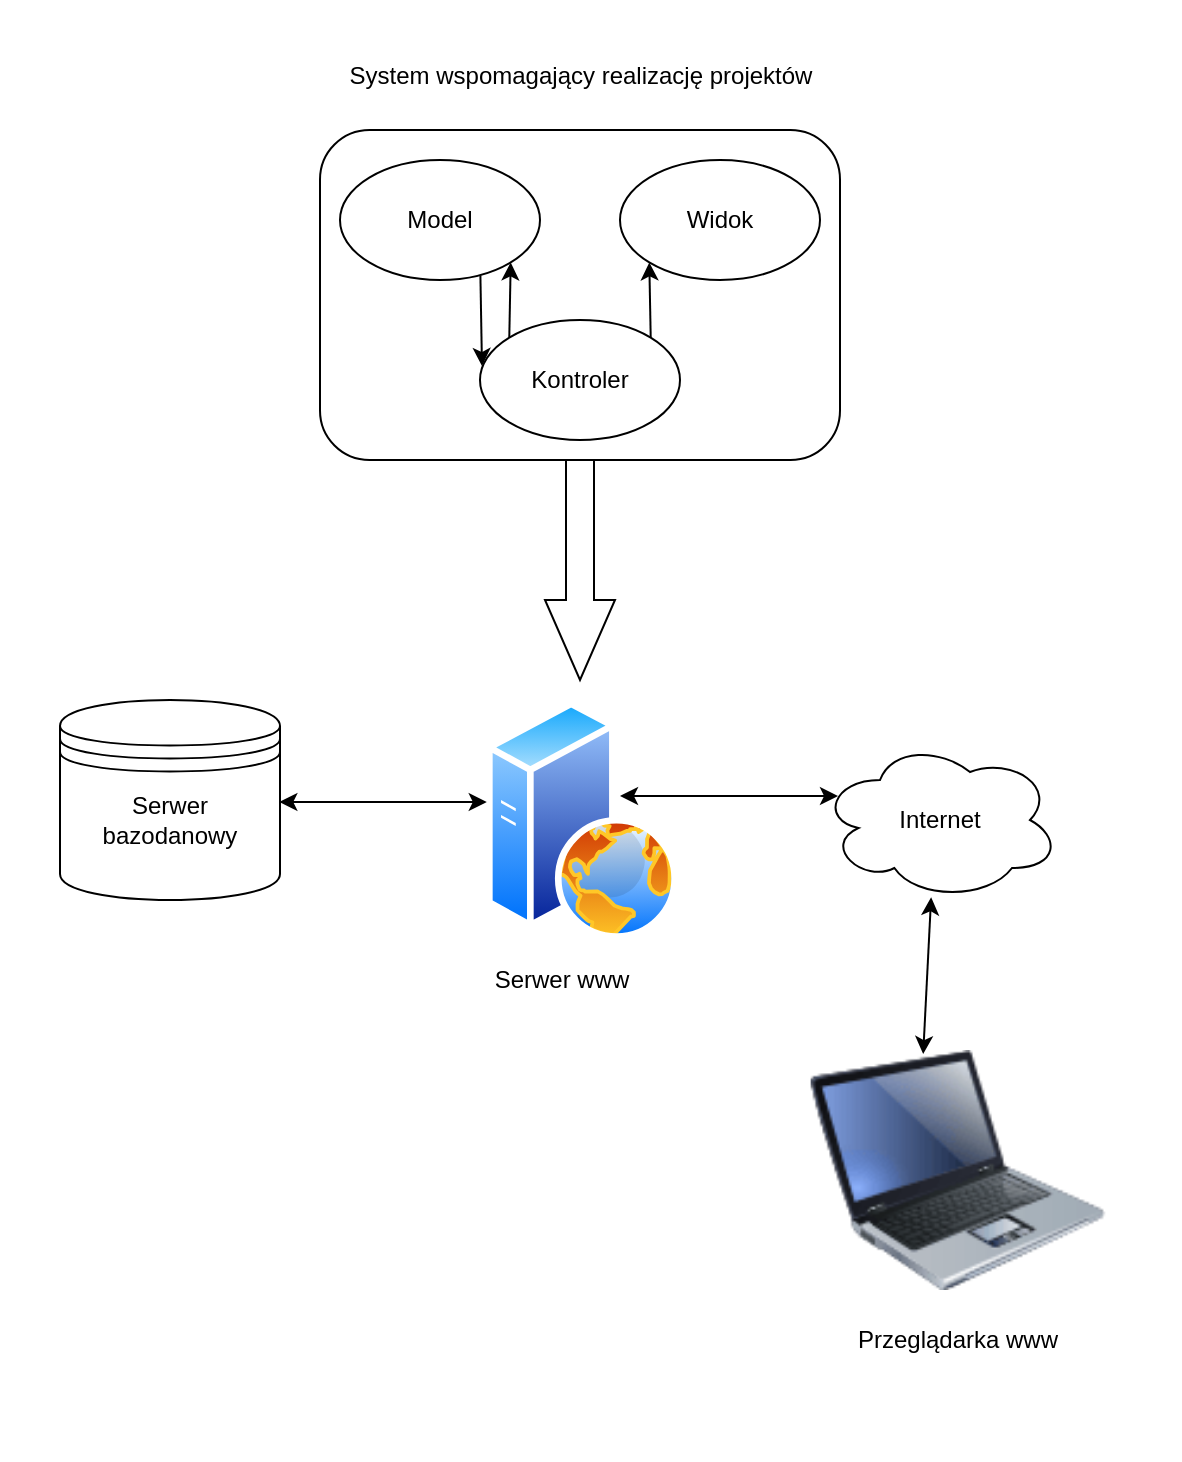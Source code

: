 <mxfile version="14.6.13" type="device"><diagram id="fVW688-7jQ5LkNnvcxYH" name="Strona-1"><mxGraphModel dx="1463" dy="846" grid="1" gridSize="10" guides="1" tooltips="1" connect="1" arrows="1" fold="1" page="1" pageScale="1" pageWidth="827" pageHeight="1169" math="0" shadow="0"><root><mxCell id="0"/><mxCell id="1" parent="0"/><mxCell id="v9L277QxDmvnw8ew1Z1B-1" value="" style="group" parent="1" vertex="1" connectable="0"><mxGeometry x="279" y="40" width="260" height="220" as="geometry"/></mxCell><mxCell id="XmYHRrREhxfEZeyCNTGB-1" value="" style="rounded=1;whiteSpace=wrap;html=1;fillColor=none;" parent="v9L277QxDmvnw8ew1Z1B-1" vertex="1"><mxGeometry y="55" width="260" height="165" as="geometry"/></mxCell><mxCell id="XmYHRrREhxfEZeyCNTGB-2" value="System wspomagający realizację projektów" style="text;html=1;strokeColor=none;fillColor=none;align=center;verticalAlign=middle;whiteSpace=wrap;rounded=0;" parent="v9L277QxDmvnw8ew1Z1B-1" vertex="1"><mxGeometry x="7.5" width="245" height="55" as="geometry"/></mxCell><mxCell id="v9L277QxDmvnw8ew1Z1B-5" value="" style="group" parent="1" vertex="1" connectable="0"><mxGeometry x="289" y="110" width="100" height="60" as="geometry"/></mxCell><mxCell id="v9L277QxDmvnw8ew1Z1B-3" value="" style="ellipse;whiteSpace=wrap;html=1;fillColor=none;" parent="v9L277QxDmvnw8ew1Z1B-5" vertex="1"><mxGeometry width="100" height="60" as="geometry"/></mxCell><mxCell id="v9L277QxDmvnw8ew1Z1B-4" value="Model" style="text;html=1;strokeColor=none;fillColor=none;align=center;verticalAlign=middle;whiteSpace=wrap;rounded=0;" parent="v9L277QxDmvnw8ew1Z1B-5" vertex="1"><mxGeometry y="22.5" width="100" height="15" as="geometry"/></mxCell><mxCell id="v9L277QxDmvnw8ew1Z1B-7" value="" style="group" parent="1" vertex="1" connectable="0"><mxGeometry x="359" y="190" width="100" height="60" as="geometry"/></mxCell><mxCell id="v9L277QxDmvnw8ew1Z1B-8" value="" style="ellipse;whiteSpace=wrap;html=1;fillColor=none;" parent="v9L277QxDmvnw8ew1Z1B-7" vertex="1"><mxGeometry width="100" height="60" as="geometry"/></mxCell><mxCell id="v9L277QxDmvnw8ew1Z1B-9" value="Kontroler" style="text;html=1;strokeColor=none;fillColor=none;align=center;verticalAlign=middle;whiteSpace=wrap;rounded=0;" parent="v9L277QxDmvnw8ew1Z1B-7" vertex="1"><mxGeometry y="22.5" width="100" height="15" as="geometry"/></mxCell><mxCell id="v9L277QxDmvnw8ew1Z1B-10" value="" style="group" parent="1" vertex="1" connectable="0"><mxGeometry x="429" y="110" width="100" height="60" as="geometry"/></mxCell><mxCell id="v9L277QxDmvnw8ew1Z1B-11" value="" style="ellipse;whiteSpace=wrap;html=1;fillColor=none;" parent="v9L277QxDmvnw8ew1Z1B-10" vertex="1"><mxGeometry width="100" height="60" as="geometry"/></mxCell><mxCell id="v9L277QxDmvnw8ew1Z1B-12" value="Widok" style="text;html=1;strokeColor=none;fillColor=none;align=center;verticalAlign=middle;whiteSpace=wrap;rounded=0;" parent="v9L277QxDmvnw8ew1Z1B-10" vertex="1"><mxGeometry y="22.5" width="100" height="15" as="geometry"/></mxCell><mxCell id="v9L277QxDmvnw8ew1Z1B-15" value="" style="endArrow=classic;html=1;exitX=0.702;exitY=0.963;exitDx=0;exitDy=0;exitPerimeter=0;" parent="1" source="v9L277QxDmvnw8ew1Z1B-3" edge="1"><mxGeometry width="50" height="50" relative="1" as="geometry"><mxPoint x="419" y="150" as="sourcePoint"/><mxPoint x="360" y="213" as="targetPoint"/></mxGeometry></mxCell><mxCell id="v9L277QxDmvnw8ew1Z1B-18" style="edgeStyle=orthogonalEdgeStyle;rounded=0;orthogonalLoop=1;jettySize=auto;html=1;exitX=0;exitY=0;exitDx=0;exitDy=0;entryX=1;entryY=1;entryDx=0;entryDy=0;" parent="1" source="v9L277QxDmvnw8ew1Z1B-8" target="v9L277QxDmvnw8ew1Z1B-3" edge="1"><mxGeometry relative="1" as="geometry"/></mxCell><mxCell id="v9L277QxDmvnw8ew1Z1B-20" style="edgeStyle=orthogonalEdgeStyle;rounded=0;orthogonalLoop=1;jettySize=auto;html=1;exitX=1;exitY=0;exitDx=0;exitDy=0;entryX=0;entryY=1;entryDx=0;entryDy=0;" parent="1" source="v9L277QxDmvnw8ew1Z1B-8" target="v9L277QxDmvnw8ew1Z1B-11" edge="1"><mxGeometry relative="1" as="geometry"/></mxCell><mxCell id="v9L277QxDmvnw8ew1Z1B-22" value="" style="html=1;shadow=0;dashed=0;align=center;verticalAlign=middle;shape=mxgraph.arrows2.arrow;dy=0.6;dx=40;direction=south;notch=0;" parent="1" vertex="1"><mxGeometry x="391.5" y="260" width="35" height="110" as="geometry"/></mxCell><mxCell id="v9L277QxDmvnw8ew1Z1B-28" value="" style="group" parent="1" vertex="1" connectable="0"><mxGeometry x="149" y="380" width="110" height="100" as="geometry"/></mxCell><mxCell id="v9L277QxDmvnw8ew1Z1B-26" value="" style="shape=datastore;whiteSpace=wrap;html=1;fillColor=none;" parent="v9L277QxDmvnw8ew1Z1B-28" vertex="1"><mxGeometry width="110" height="100" as="geometry"/></mxCell><mxCell id="v9L277QxDmvnw8ew1Z1B-27" value="Serwer bazodanowy" style="text;html=1;strokeColor=none;fillColor=none;align=center;verticalAlign=middle;whiteSpace=wrap;rounded=0;" parent="v9L277QxDmvnw8ew1Z1B-28" vertex="1"><mxGeometry y="30" width="110" height="60" as="geometry"/></mxCell><mxCell id="v9L277QxDmvnw8ew1Z1B-52" value="" style="group" parent="1" vertex="1" connectable="0"><mxGeometry x="360" y="380" width="98" height="150" as="geometry"/></mxCell><mxCell id="v9L277QxDmvnw8ew1Z1B-33" value="" style="aspect=fixed;perimeter=ellipsePerimeter;html=1;align=center;shadow=0;dashed=0;spacingTop=3;image;image=img/lib/active_directory/web_server.svg;fillColor=none;" parent="v9L277QxDmvnw8ew1Z1B-52" vertex="1"><mxGeometry x="2" width="96" height="120" as="geometry"/></mxCell><mxCell id="v9L277QxDmvnw8ew1Z1B-36" value="Serwer www" style="text;html=1;strokeColor=none;fillColor=none;align=center;verticalAlign=middle;whiteSpace=wrap;rounded=0;" parent="v9L277QxDmvnw8ew1Z1B-52" vertex="1"><mxGeometry y="130" width="80" height="20" as="geometry"/></mxCell><mxCell id="v9L277QxDmvnw8ew1Z1B-55" value="" style="group" parent="1" vertex="1" connectable="0"><mxGeometry x="529" y="400" width="120" height="80" as="geometry"/></mxCell><mxCell id="v9L277QxDmvnw8ew1Z1B-53" value="" style="ellipse;shape=cloud;whiteSpace=wrap;html=1;fillColor=none;" parent="v9L277QxDmvnw8ew1Z1B-55" vertex="1"><mxGeometry width="120" height="80" as="geometry"/></mxCell><mxCell id="v9L277QxDmvnw8ew1Z1B-54" value="Internet" style="text;html=1;strokeColor=none;fillColor=none;align=center;verticalAlign=middle;whiteSpace=wrap;rounded=0;" parent="v9L277QxDmvnw8ew1Z1B-55" vertex="1"><mxGeometry x="40" y="30" width="40" height="20" as="geometry"/></mxCell><mxCell id="v9L277QxDmvnw8ew1Z1B-60" value="" style="group" parent="1" vertex="1" connectable="0"><mxGeometry x="523" y="555" width="150" height="155" as="geometry"/></mxCell><mxCell id="v9L277QxDmvnw8ew1Z1B-58" value="" style="image;html=1;image=img/lib/clip_art/computers/Laptop_128x128.png;fillColor=none;" parent="v9L277QxDmvnw8ew1Z1B-60" vertex="1"><mxGeometry width="150" height="120" as="geometry"/></mxCell><mxCell id="v9L277QxDmvnw8ew1Z1B-59" value="Przeglądarka www" style="text;html=1;strokeColor=none;fillColor=none;align=center;verticalAlign=middle;whiteSpace=wrap;rounded=0;" parent="v9L277QxDmvnw8ew1Z1B-60" vertex="1"><mxGeometry x="10" y="135" width="130" height="20" as="geometry"/></mxCell><mxCell id="v9L277QxDmvnw8ew1Z1B-61" value="" style="endArrow=classic;startArrow=classic;html=1;exitX=0.997;exitY=0.35;exitDx=0;exitDy=0;entryX=0.004;entryY=0.425;entryDx=0;entryDy=0;entryPerimeter=0;exitPerimeter=0;" parent="1" source="v9L277QxDmvnw8ew1Z1B-27" target="v9L277QxDmvnw8ew1Z1B-33" edge="1"><mxGeometry width="50" height="50" relative="1" as="geometry"><mxPoint x="279" y="440" as="sourcePoint"/><mxPoint x="329" y="390" as="targetPoint"/></mxGeometry></mxCell><mxCell id="v9L277QxDmvnw8ew1Z1B-62" value="" style="endArrow=classic;startArrow=classic;html=1;" parent="1" edge="1"><mxGeometry width="50" height="50" relative="1" as="geometry"><mxPoint x="429" y="428" as="sourcePoint"/><mxPoint x="538" y="428" as="targetPoint"/></mxGeometry></mxCell><mxCell id="v9L277QxDmvnw8ew1Z1B-63" value="" style="endArrow=classic;startArrow=classic;html=1;entryX=0.463;entryY=0.983;entryDx=0;entryDy=0;entryPerimeter=0;exitX=0.384;exitY=0.017;exitDx=0;exitDy=0;exitPerimeter=0;" parent="1" source="v9L277QxDmvnw8ew1Z1B-58" target="v9L277QxDmvnw8ew1Z1B-53" edge="1"><mxGeometry width="50" height="50" relative="1" as="geometry"><mxPoint x="579" y="540" as="sourcePoint"/><mxPoint x="629" y="490" as="targetPoint"/></mxGeometry></mxCell><mxCell id="v9L277QxDmvnw8ew1Z1B-95" value="" style="rounded=0;whiteSpace=wrap;html=1;fillColor=none;strokeColor=none;" parent="1" vertex="1"><mxGeometry x="119" y="30" width="590" height="730" as="geometry"/></mxCell></root></mxGraphModel></diagram></mxfile>